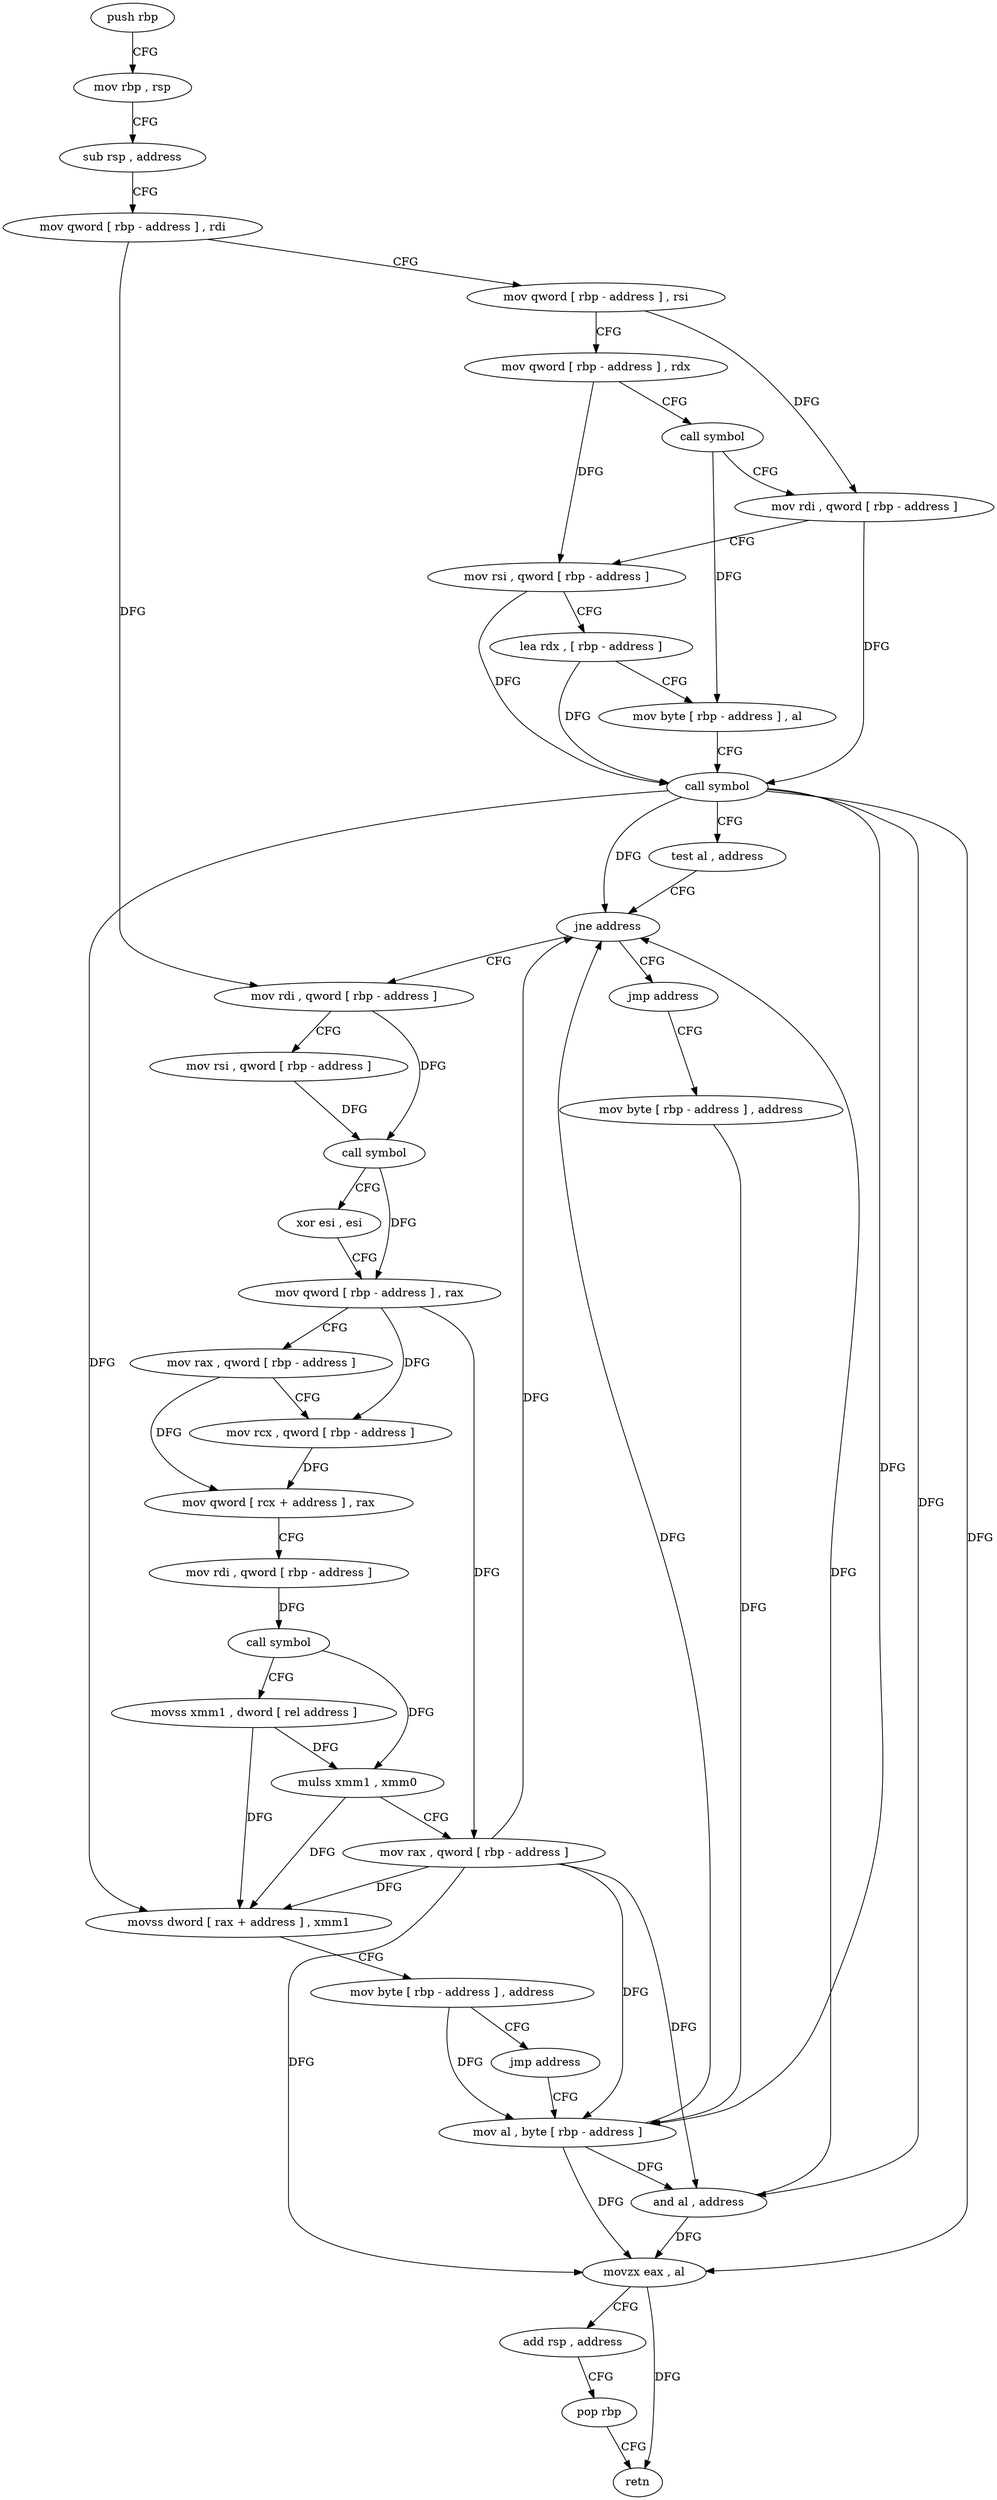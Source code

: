 digraph "func" {
"4273952" [label = "push rbp" ]
"4273953" [label = "mov rbp , rsp" ]
"4273956" [label = "sub rsp , address" ]
"4273960" [label = "mov qword [ rbp - address ] , rdi" ]
"4273964" [label = "mov qword [ rbp - address ] , rsi" ]
"4273968" [label = "mov qword [ rbp - address ] , rdx" ]
"4273972" [label = "call symbol" ]
"4273977" [label = "mov rdi , qword [ rbp - address ]" ]
"4273981" [label = "mov rsi , qword [ rbp - address ]" ]
"4273985" [label = "lea rdx , [ rbp - address ]" ]
"4273989" [label = "mov byte [ rbp - address ] , al" ]
"4273992" [label = "call symbol" ]
"4273997" [label = "test al , address" ]
"4273999" [label = "jne address" ]
"4274010" [label = "mov rdi , qword [ rbp - address ]" ]
"4274005" [label = "jmp address" ]
"4274014" [label = "mov rsi , qword [ rbp - address ]" ]
"4274018" [label = "call symbol" ]
"4274023" [label = "xor esi , esi" ]
"4274025" [label = "mov qword [ rbp - address ] , rax" ]
"4274029" [label = "mov rax , qword [ rbp - address ]" ]
"4274033" [label = "mov rcx , qword [ rbp - address ]" ]
"4274037" [label = "mov qword [ rcx + address ] , rax" ]
"4274041" [label = "mov rdi , qword [ rbp - address ]" ]
"4274045" [label = "call symbol" ]
"4274050" [label = "movss xmm1 , dword [ rel address ]" ]
"4274058" [label = "mulss xmm1 , xmm0" ]
"4274062" [label = "mov rax , qword [ rbp - address ]" ]
"4274066" [label = "movss dword [ rax + address ] , xmm1" ]
"4274071" [label = "mov byte [ rbp - address ] , address" ]
"4274075" [label = "jmp address" ]
"4274084" [label = "mov al , byte [ rbp - address ]" ]
"4274080" [label = "mov byte [ rbp - address ] , address" ]
"4274087" [label = "and al , address" ]
"4274089" [label = "movzx eax , al" ]
"4274092" [label = "add rsp , address" ]
"4274096" [label = "pop rbp" ]
"4274097" [label = "retn" ]
"4273952" -> "4273953" [ label = "CFG" ]
"4273953" -> "4273956" [ label = "CFG" ]
"4273956" -> "4273960" [ label = "CFG" ]
"4273960" -> "4273964" [ label = "CFG" ]
"4273960" -> "4274010" [ label = "DFG" ]
"4273964" -> "4273968" [ label = "CFG" ]
"4273964" -> "4273977" [ label = "DFG" ]
"4273968" -> "4273972" [ label = "CFG" ]
"4273968" -> "4273981" [ label = "DFG" ]
"4273972" -> "4273977" [ label = "CFG" ]
"4273972" -> "4273989" [ label = "DFG" ]
"4273977" -> "4273981" [ label = "CFG" ]
"4273977" -> "4273992" [ label = "DFG" ]
"4273981" -> "4273985" [ label = "CFG" ]
"4273981" -> "4273992" [ label = "DFG" ]
"4273985" -> "4273989" [ label = "CFG" ]
"4273985" -> "4273992" [ label = "DFG" ]
"4273989" -> "4273992" [ label = "CFG" ]
"4273992" -> "4273997" [ label = "CFG" ]
"4273992" -> "4273999" [ label = "DFG" ]
"4273992" -> "4274066" [ label = "DFG" ]
"4273992" -> "4274084" [ label = "DFG" ]
"4273992" -> "4274087" [ label = "DFG" ]
"4273992" -> "4274089" [ label = "DFG" ]
"4273997" -> "4273999" [ label = "CFG" ]
"4273999" -> "4274010" [ label = "CFG" ]
"4273999" -> "4274005" [ label = "CFG" ]
"4274010" -> "4274014" [ label = "CFG" ]
"4274010" -> "4274018" [ label = "DFG" ]
"4274005" -> "4274080" [ label = "CFG" ]
"4274014" -> "4274018" [ label = "DFG" ]
"4274018" -> "4274023" [ label = "CFG" ]
"4274018" -> "4274025" [ label = "DFG" ]
"4274023" -> "4274025" [ label = "CFG" ]
"4274025" -> "4274029" [ label = "CFG" ]
"4274025" -> "4274033" [ label = "DFG" ]
"4274025" -> "4274062" [ label = "DFG" ]
"4274029" -> "4274033" [ label = "CFG" ]
"4274029" -> "4274037" [ label = "DFG" ]
"4274033" -> "4274037" [ label = "DFG" ]
"4274037" -> "4274041" [ label = "CFG" ]
"4274041" -> "4274045" [ label = "DFG" ]
"4274045" -> "4274050" [ label = "CFG" ]
"4274045" -> "4274058" [ label = "DFG" ]
"4274050" -> "4274058" [ label = "DFG" ]
"4274050" -> "4274066" [ label = "DFG" ]
"4274058" -> "4274062" [ label = "CFG" ]
"4274058" -> "4274066" [ label = "DFG" ]
"4274062" -> "4274066" [ label = "DFG" ]
"4274062" -> "4273999" [ label = "DFG" ]
"4274062" -> "4274084" [ label = "DFG" ]
"4274062" -> "4274087" [ label = "DFG" ]
"4274062" -> "4274089" [ label = "DFG" ]
"4274066" -> "4274071" [ label = "CFG" ]
"4274071" -> "4274075" [ label = "CFG" ]
"4274071" -> "4274084" [ label = "DFG" ]
"4274075" -> "4274084" [ label = "CFG" ]
"4274084" -> "4274087" [ label = "DFG" ]
"4274084" -> "4273999" [ label = "DFG" ]
"4274084" -> "4274089" [ label = "DFG" ]
"4274080" -> "4274084" [ label = "DFG" ]
"4274087" -> "4274089" [ label = "DFG" ]
"4274087" -> "4273999" [ label = "DFG" ]
"4274089" -> "4274092" [ label = "CFG" ]
"4274089" -> "4274097" [ label = "DFG" ]
"4274092" -> "4274096" [ label = "CFG" ]
"4274096" -> "4274097" [ label = "CFG" ]
}
